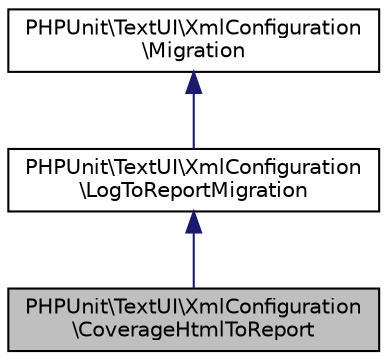 digraph "PHPUnit\TextUI\XmlConfiguration\CoverageHtmlToReport"
{
  edge [fontname="Helvetica",fontsize="10",labelfontname="Helvetica",labelfontsize="10"];
  node [fontname="Helvetica",fontsize="10",shape=record];
  Node3 [label="PHPUnit\\TextUI\\XmlConfiguration\l\\CoverageHtmlToReport",height=0.2,width=0.4,color="black", fillcolor="grey75", style="filled", fontcolor="black"];
  Node4 -> Node3 [dir="back",color="midnightblue",fontsize="10",style="solid",fontname="Helvetica"];
  Node4 [label="PHPUnit\\TextUI\\XmlConfiguration\l\\LogToReportMigration",height=0.2,width=0.4,color="black", fillcolor="white", style="filled",URL="$classPHPUnit_1_1TextUI_1_1XmlConfiguration_1_1LogToReportMigration.html"];
  Node5 -> Node4 [dir="back",color="midnightblue",fontsize="10",style="solid",fontname="Helvetica"];
  Node5 [label="PHPUnit\\TextUI\\XmlConfiguration\l\\Migration",height=0.2,width=0.4,color="black", fillcolor="white", style="filled",URL="$interfacePHPUnit_1_1TextUI_1_1XmlConfiguration_1_1Migration.html"];
}
